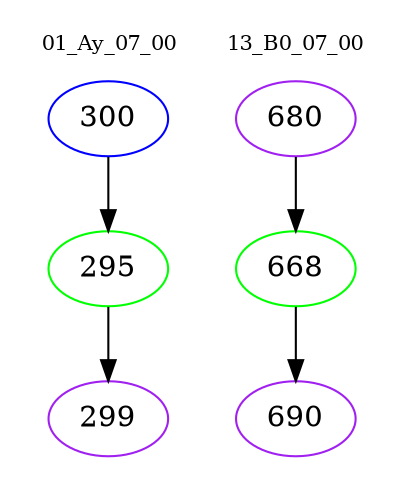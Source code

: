digraph{
subgraph cluster_0 {
color = white
label = "01_Ay_07_00";
fontsize=10;
T0_300 [label="300", color="blue"]
T0_300 -> T0_295 [color="black"]
T0_295 [label="295", color="green"]
T0_295 -> T0_299 [color="black"]
T0_299 [label="299", color="purple"]
}
subgraph cluster_1 {
color = white
label = "13_B0_07_00";
fontsize=10;
T1_680 [label="680", color="purple"]
T1_680 -> T1_668 [color="black"]
T1_668 [label="668", color="green"]
T1_668 -> T1_690 [color="black"]
T1_690 [label="690", color="purple"]
}
}
